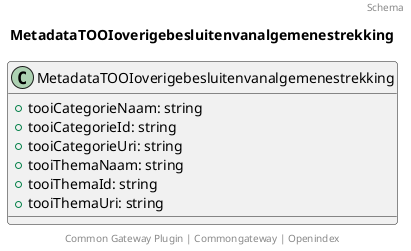 @startuml
title: MetadataTOOIoverigebesluitenvanalgemenestrekking
footer: Common Gateway Plugin | Commongateway | Openindex 
header: Schema

class MetadataTOOIoverigebesluitenvanalgemenestrekking {
  + tooiCategorieNaam: string
  + tooiCategorieId: string
  + tooiCategorieUri: string
  + tooiThemaNaam: string
  + tooiThemaId: string
  + tooiThemaUri: string
}
@enduml
